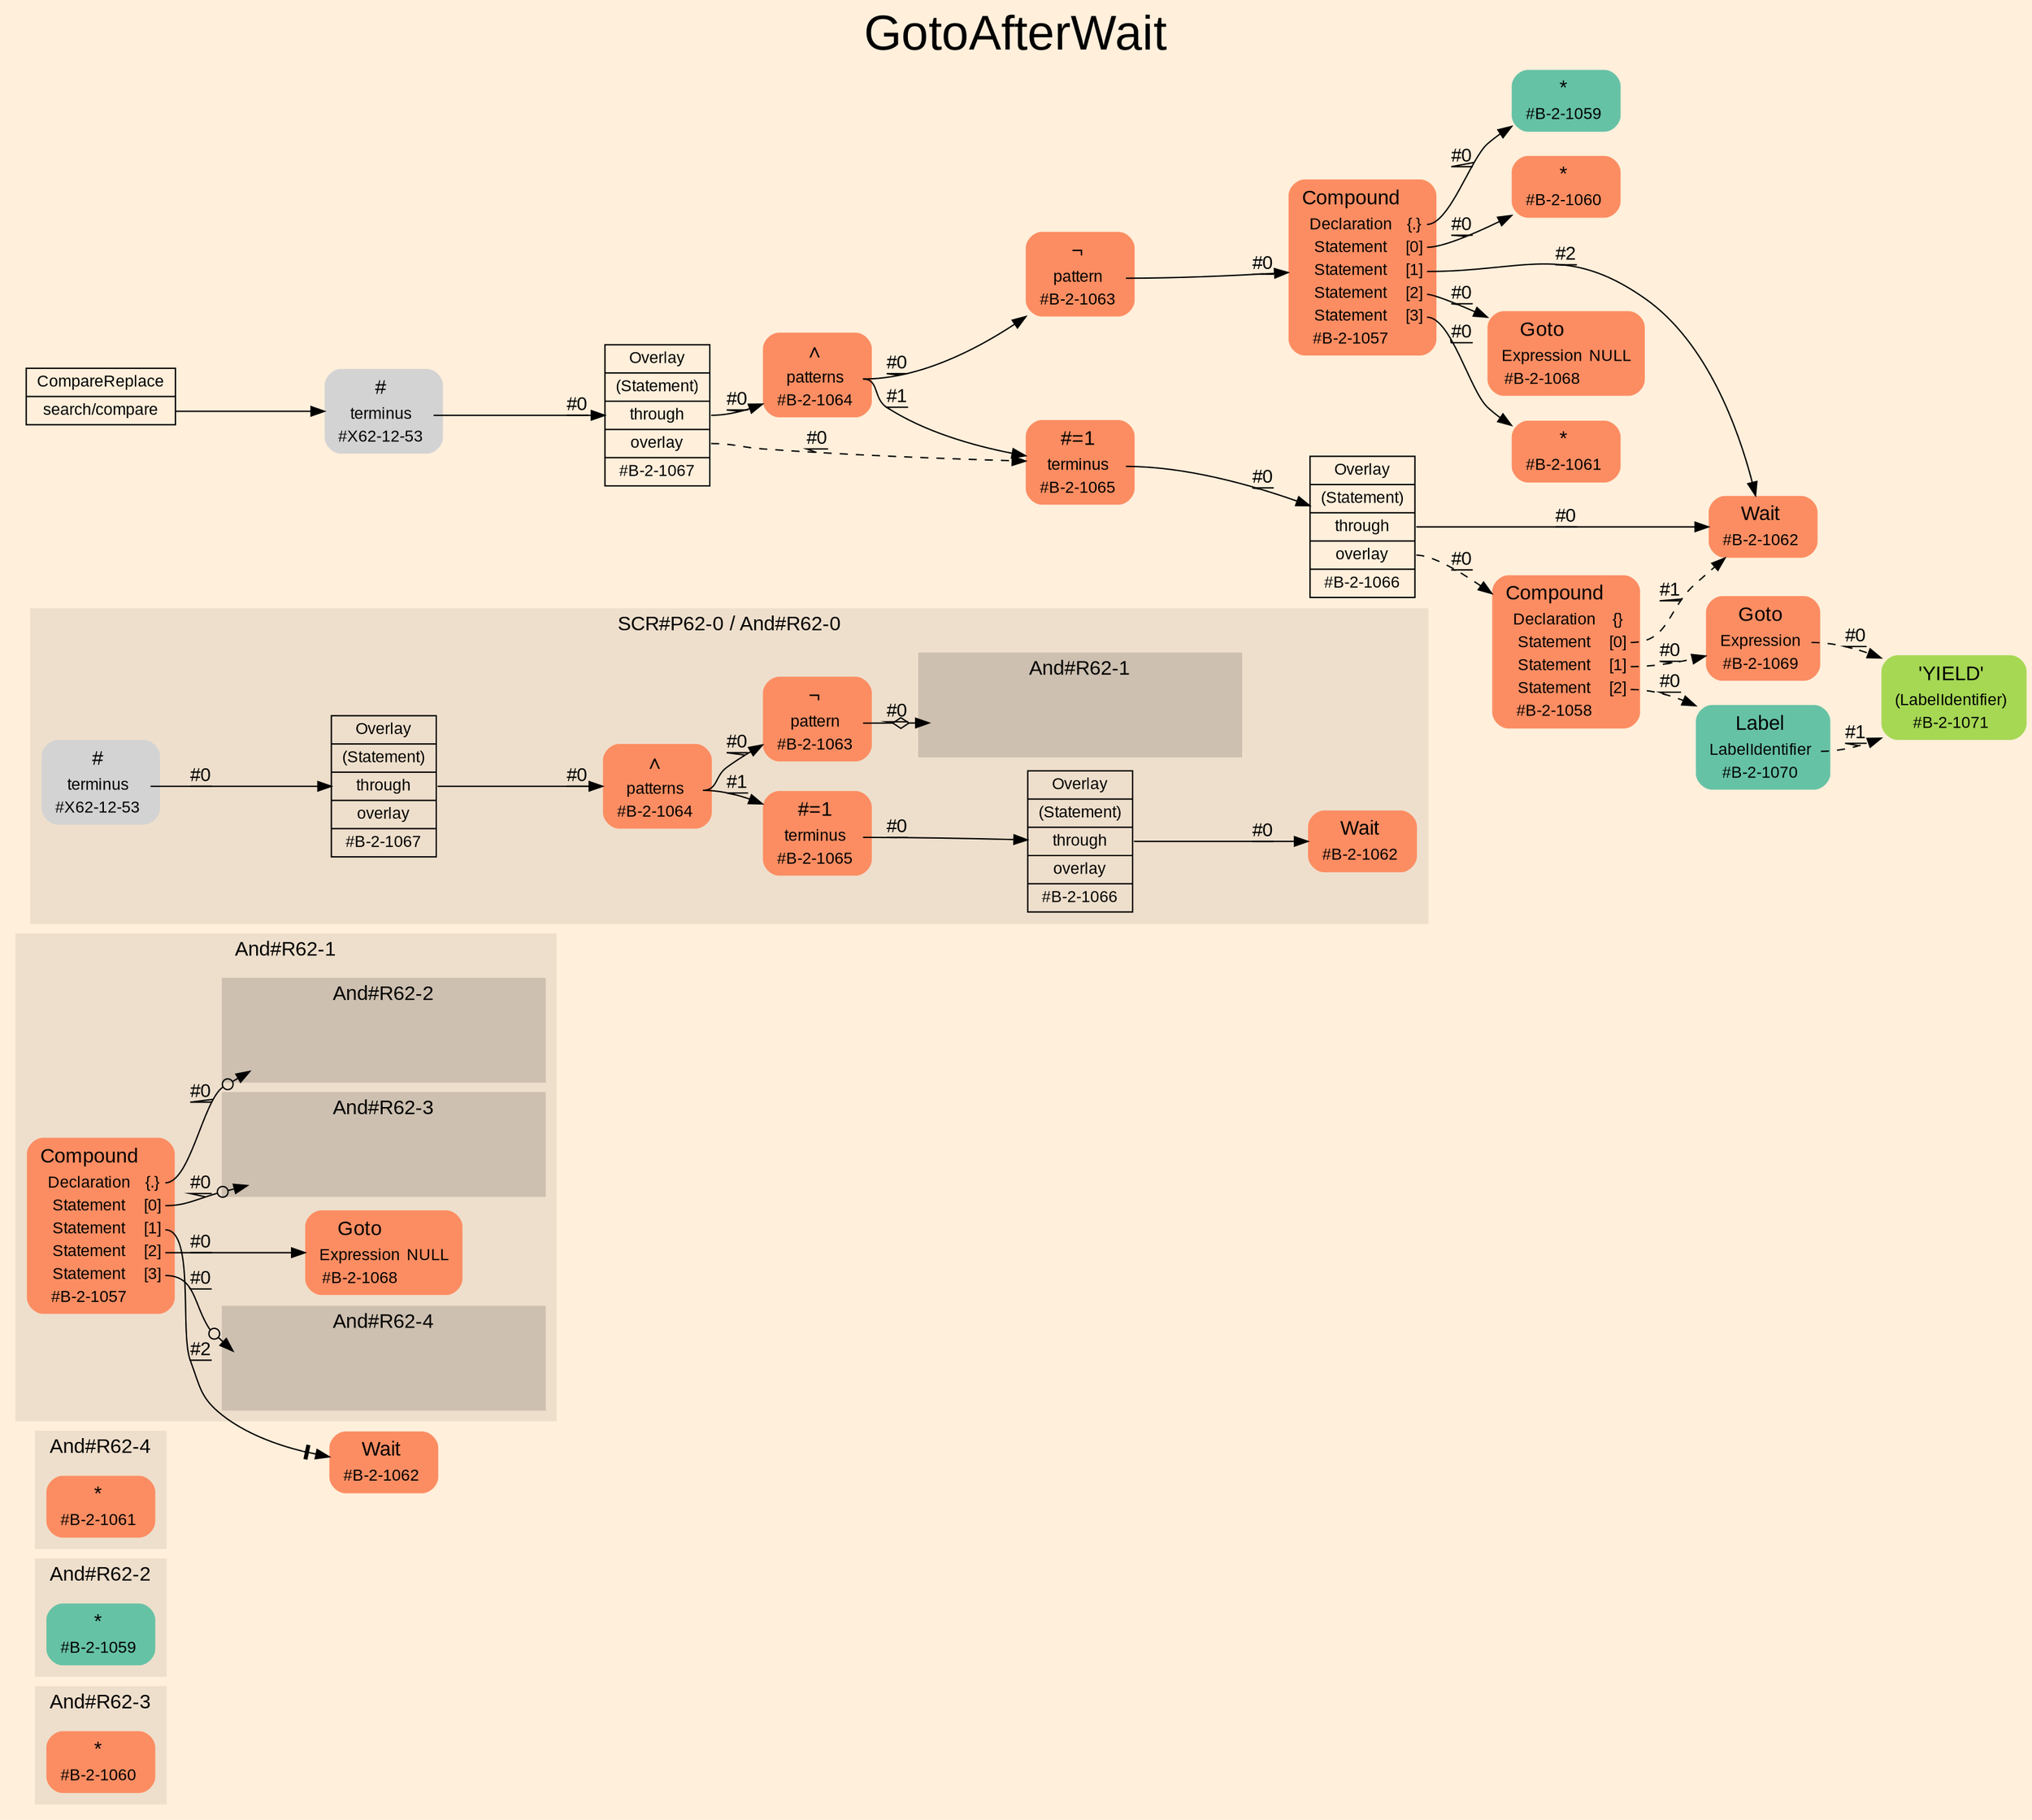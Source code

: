 digraph "GotoAfterWait" {
label = "GotoAfterWait"
labelloc = t
fontsize = "36"
graph [
    rankdir = "LR"
    ranksep = 0.3
    bgcolor = antiquewhite1
    color = black
    fontcolor = black
    fontname = "Arial"
];
node [
    fontname = "Arial"
];
edge [
    fontname = "Arial"
];

// -------------------- figure And#R62-3 --------------------
// -------- region And#R62-3 ----------
subgraph "clusterAnd#R62-3" {
    label = "And#R62-3"
    style = "filled"
    color = antiquewhite2
    fontsize = "15"
    "And#R62-3/#B-2-1060" [
        // -------- block And#R62-3/#B-2-1060 ----------
        shape = "plaintext"
        fillcolor = "/set28/2"
        label = <<TABLE BORDER="0" CELLBORDER="0" CELLSPACING="0">
         <TR><TD><FONT POINT-SIZE="15.0">*</FONT></TD><TD></TD></TR>
         <TR><TD>#B-2-1060</TD><TD PORT="port0"></TD></TR>
        </TABLE>>
        style = "rounded,filled"
        fontsize = "12"
    ];
    
}


// -------------------- figure And#R62-2 --------------------
// -------- region And#R62-2 ----------
subgraph "clusterAnd#R62-2" {
    label = "And#R62-2"
    style = "filled"
    color = antiquewhite2
    fontsize = "15"
    "And#R62-2/#B-2-1059" [
        // -------- block And#R62-2/#B-2-1059 ----------
        shape = "plaintext"
        fillcolor = "/set28/1"
        label = <<TABLE BORDER="0" CELLBORDER="0" CELLSPACING="0">
         <TR><TD><FONT POINT-SIZE="15.0">*</FONT></TD><TD></TD></TR>
         <TR><TD>#B-2-1059</TD><TD PORT="port0"></TD></TR>
        </TABLE>>
        style = "rounded,filled"
        fontsize = "12"
    ];
    
}


// -------------------- figure And#R62-4 --------------------
// -------- region And#R62-4 ----------
subgraph "clusterAnd#R62-4" {
    label = "And#R62-4"
    style = "filled"
    color = antiquewhite2
    fontsize = "15"
    "And#R62-4/#B-2-1061" [
        // -------- block And#R62-4/#B-2-1061 ----------
        shape = "plaintext"
        fillcolor = "/set28/2"
        label = <<TABLE BORDER="0" CELLBORDER="0" CELLSPACING="0">
         <TR><TD><FONT POINT-SIZE="15.0">*</FONT></TD><TD></TD></TR>
         <TR><TD>#B-2-1061</TD><TD PORT="port0"></TD></TR>
        </TABLE>>
        style = "rounded,filled"
        fontsize = "12"
    ];
    
}


// -------------------- figure And#R62-1 --------------------
// -------- region And#R62-1 ----------
subgraph "clusterAnd#R62-1" {
    label = "And#R62-1"
    style = "filled"
    color = antiquewhite2
    fontsize = "15"
    "And#R62-1/#B-2-1068" [
        // -------- block And#R62-1/#B-2-1068 ----------
        shape = "plaintext"
        fillcolor = "/set28/2"
        label = <<TABLE BORDER="0" CELLBORDER="0" CELLSPACING="0">
         <TR><TD><FONT POINT-SIZE="15.0">Goto</FONT></TD><TD></TD></TR>
         <TR><TD>Expression</TD><TD PORT="port0">NULL</TD></TR>
         <TR><TD>#B-2-1068</TD><TD PORT="port1"></TD></TR>
        </TABLE>>
        style = "rounded,filled"
        fontsize = "12"
    ];
    
    "And#R62-1/#B-2-1057" [
        // -------- block And#R62-1/#B-2-1057 ----------
        shape = "plaintext"
        fillcolor = "/set28/2"
        label = <<TABLE BORDER="0" CELLBORDER="0" CELLSPACING="0">
         <TR><TD><FONT POINT-SIZE="15.0">Compound</FONT></TD><TD></TD></TR>
         <TR><TD>Declaration</TD><TD PORT="port0">{.}</TD></TR>
         <TR><TD>Statement</TD><TD PORT="port1">[0]</TD></TR>
         <TR><TD>Statement</TD><TD PORT="port2">[1]</TD></TR>
         <TR><TD>Statement</TD><TD PORT="port3">[2]</TD></TR>
         <TR><TD>Statement</TD><TD PORT="port4">[3]</TD></TR>
         <TR><TD>#B-2-1057</TD><TD PORT="port5"></TD></TR>
        </TABLE>>
        style = "rounded,filled"
        fontsize = "12"
    ];
    
    // -------- region And#R62-1/And#R62-2 ----------
    subgraph "clusterAnd#R62-1/And#R62-2" {
        label = "And#R62-2"
        style = "filled"
        color = antiquewhite3
        fontsize = "15"
        "And#R62-1/And#R62-2/#B-2-1059" [
            // -------- block And#R62-1/And#R62-2/#B-2-1059 ----------
            shape = none
            fillcolor = "/set28/1"
            style = "invisible"
        ];
        
    }
    
    // -------- region And#R62-1/And#R62-3 ----------
    subgraph "clusterAnd#R62-1/And#R62-3" {
        label = "And#R62-3"
        style = "filled"
        color = antiquewhite3
        fontsize = "15"
        "And#R62-1/And#R62-3/#B-2-1060" [
            // -------- block And#R62-1/And#R62-3/#B-2-1060 ----------
            shape = none
            fillcolor = "/set28/2"
            style = "invisible"
        ];
        
    }
    
    // -------- region And#R62-1/And#R62-4 ----------
    subgraph "clusterAnd#R62-1/And#R62-4" {
        label = "And#R62-4"
        style = "filled"
        color = antiquewhite3
        fontsize = "15"
        "And#R62-1/And#R62-4/#B-2-1061" [
            // -------- block And#R62-1/And#R62-4/#B-2-1061 ----------
            shape = none
            fillcolor = "/set28/2"
            style = "invisible"
        ];
        
    }
    
}

"And#R62-1/#B-2-1062" [
    // -------- block And#R62-1/#B-2-1062 ----------
    shape = "plaintext"
    fillcolor = "/set28/2"
    label = <<TABLE BORDER="0" CELLBORDER="0" CELLSPACING="0">
     <TR><TD><FONT POINT-SIZE="15.0">Wait</FONT></TD><TD></TD></TR>
     <TR><TD>#B-2-1062</TD><TD PORT="port0"></TD></TR>
    </TABLE>>
    style = "rounded,filled"
    fontsize = "12"
];

"And#R62-1/#B-2-1057":port0 -> "And#R62-1/And#R62-2/#B-2-1059" [
    arrowhead="normalnoneodot"
    label = "#0"
    decorate = true
    color = black
    fontcolor = black
];

"And#R62-1/#B-2-1057":port1 -> "And#R62-1/And#R62-3/#B-2-1060" [
    arrowhead="normalnoneodot"
    label = "#0"
    decorate = true
    color = black
    fontcolor = black
];

"And#R62-1/#B-2-1057":port2 -> "And#R62-1/#B-2-1062" [
    arrowhead="normalnonetee"
    label = "#2"
    decorate = true
    color = black
    fontcolor = black
];

"And#R62-1/#B-2-1057":port3 -> "And#R62-1/#B-2-1068" [
    label = "#0"
    decorate = true
    color = black
    fontcolor = black
];

"And#R62-1/#B-2-1057":port4 -> "And#R62-1/And#R62-4/#B-2-1061" [
    arrowhead="normalnoneodot"
    label = "#0"
    decorate = true
    color = black
    fontcolor = black
];


// -------------------- figure And#R62-0 --------------------
// -------- region And#R62-0 ----------
subgraph "clusterAnd#R62-0" {
    label = "SCR#P62-0 / And#R62-0"
    style = "filled"
    color = antiquewhite2
    fontsize = "15"
    "And#R62-0/#B-2-1064" [
        // -------- block And#R62-0/#B-2-1064 ----------
        shape = "plaintext"
        fillcolor = "/set28/2"
        label = <<TABLE BORDER="0" CELLBORDER="0" CELLSPACING="0">
         <TR><TD><FONT POINT-SIZE="15.0">∧</FONT></TD><TD></TD></TR>
         <TR><TD>patterns</TD><TD PORT="port0"></TD></TR>
         <TR><TD>#B-2-1064</TD><TD PORT="port1"></TD></TR>
        </TABLE>>
        style = "rounded,filled"
        fontsize = "12"
    ];
    
    "And#R62-0/#B-2-1066" [
        // -------- block And#R62-0/#B-2-1066 ----------
        shape = "record"
        fillcolor = antiquewhite2
        label = "<fixed> Overlay | <port0> (Statement) | <port1> through | <port2> overlay | <port3> #B-2-1066"
        style = "filled"
        fontsize = "12"
        color = black
        fontcolor = black
    ];
    
    "And#R62-0/#X62-12-53" [
        // -------- block And#R62-0/#X62-12-53 ----------
        shape = "plaintext"
        label = <<TABLE BORDER="0" CELLBORDER="0" CELLSPACING="0">
         <TR><TD><FONT POINT-SIZE="15.0">#</FONT></TD><TD></TD></TR>
         <TR><TD>terminus</TD><TD PORT="port0"></TD></TR>
         <TR><TD>#X62-12-53</TD><TD PORT="port1"></TD></TR>
        </TABLE>>
        style = "rounded,filled"
        fontsize = "12"
    ];
    
    "And#R62-0/#B-2-1065" [
        // -------- block And#R62-0/#B-2-1065 ----------
        shape = "plaintext"
        fillcolor = "/set28/2"
        label = <<TABLE BORDER="0" CELLBORDER="0" CELLSPACING="0">
         <TR><TD><FONT POINT-SIZE="15.0">#=1</FONT></TD><TD></TD></TR>
         <TR><TD>terminus</TD><TD PORT="port0"></TD></TR>
         <TR><TD>#B-2-1065</TD><TD PORT="port1"></TD></TR>
        </TABLE>>
        style = "rounded,filled"
        fontsize = "12"
    ];
    
    "And#R62-0/#B-2-1062" [
        // -------- block And#R62-0/#B-2-1062 ----------
        shape = "plaintext"
        fillcolor = "/set28/2"
        label = <<TABLE BORDER="0" CELLBORDER="0" CELLSPACING="0">
         <TR><TD><FONT POINT-SIZE="15.0">Wait</FONT></TD><TD></TD></TR>
         <TR><TD>#B-2-1062</TD><TD PORT="port0"></TD></TR>
        </TABLE>>
        style = "rounded,filled"
        fontsize = "12"
    ];
    
    "And#R62-0/#B-2-1067" [
        // -------- block And#R62-0/#B-2-1067 ----------
        shape = "record"
        fillcolor = antiquewhite2
        label = "<fixed> Overlay | <port0> (Statement) | <port1> through | <port2> overlay | <port3> #B-2-1067"
        style = "filled"
        fontsize = "12"
        color = black
        fontcolor = black
    ];
    
    "And#R62-0/#B-2-1063" [
        // -------- block And#R62-0/#B-2-1063 ----------
        shape = "plaintext"
        fillcolor = "/set28/2"
        label = <<TABLE BORDER="0" CELLBORDER="0" CELLSPACING="0">
         <TR><TD><FONT POINT-SIZE="15.0">¬</FONT></TD><TD></TD></TR>
         <TR><TD>pattern</TD><TD PORT="port0"></TD></TR>
         <TR><TD>#B-2-1063</TD><TD PORT="port1"></TD></TR>
        </TABLE>>
        style = "rounded,filled"
        fontsize = "12"
    ];
    
    // -------- region And#R62-0/And#R62-1 ----------
    subgraph "clusterAnd#R62-0/And#R62-1" {
        label = "And#R62-1"
        style = "filled"
        color = antiquewhite3
        fontsize = "15"
        "And#R62-0/And#R62-1/#B-2-1057" [
            // -------- block And#R62-0/And#R62-1/#B-2-1057 ----------
            shape = none
            fillcolor = "/set28/2"
            style = "invisible"
        ];
        
    }
    
}

"And#R62-0/#B-2-1064":port0 -> "And#R62-0/#B-2-1065" [
    label = "#1"
    decorate = true
    color = black
    fontcolor = black
];

"And#R62-0/#B-2-1064":port0 -> "And#R62-0/#B-2-1063" [
    label = "#0"
    decorate = true
    color = black
    fontcolor = black
];

"And#R62-0/#B-2-1066":port1 -> "And#R62-0/#B-2-1062" [
    label = "#0"
    decorate = true
    color = black
    fontcolor = black
];

"And#R62-0/#X62-12-53":port0 -> "And#R62-0/#B-2-1067" [
    label = "#0"
    decorate = true
    color = black
    fontcolor = black
];

"And#R62-0/#B-2-1065":port0 -> "And#R62-0/#B-2-1066" [
    label = "#0"
    decorate = true
    color = black
    fontcolor = black
];

"And#R62-0/#B-2-1067":port1 -> "And#R62-0/#B-2-1064" [
    label = "#0"
    decorate = true
    color = black
    fontcolor = black
];

"And#R62-0/#B-2-1063":port0 -> "And#R62-0/And#R62-1/#B-2-1057" [
    arrowhead="normalnoneodiamond"
    label = "#0"
    decorate = true
    color = black
    fontcolor = black
];


// -------------------- transformation figure --------------------
"CR#X62-10-62" [
    // -------- block CR#X62-10-62 ----------
    shape = "record"
    fillcolor = antiquewhite1
    label = "<fixed> CompareReplace | <port0> search/compare"
    style = "filled"
    fontsize = "12"
    color = black
    fontcolor = black
];

"#X62-12-53" [
    // -------- block #X62-12-53 ----------
    shape = "plaintext"
    label = <<TABLE BORDER="0" CELLBORDER="0" CELLSPACING="0">
     <TR><TD><FONT POINT-SIZE="15.0">#</FONT></TD><TD></TD></TR>
     <TR><TD>terminus</TD><TD PORT="port0"></TD></TR>
     <TR><TD>#X62-12-53</TD><TD PORT="port1"></TD></TR>
    </TABLE>>
    style = "rounded,filled"
    fontsize = "12"
];

"#B-2-1067" [
    // -------- block #B-2-1067 ----------
    shape = "record"
    fillcolor = antiquewhite1
    label = "<fixed> Overlay | <port0> (Statement) | <port1> through | <port2> overlay | <port3> #B-2-1067"
    style = "filled"
    fontsize = "12"
    color = black
    fontcolor = black
];

"#B-2-1064" [
    // -------- block #B-2-1064 ----------
    shape = "plaintext"
    fillcolor = "/set28/2"
    label = <<TABLE BORDER="0" CELLBORDER="0" CELLSPACING="0">
     <TR><TD><FONT POINT-SIZE="15.0">∧</FONT></TD><TD></TD></TR>
     <TR><TD>patterns</TD><TD PORT="port0"></TD></TR>
     <TR><TD>#B-2-1064</TD><TD PORT="port1"></TD></TR>
    </TABLE>>
    style = "rounded,filled"
    fontsize = "12"
];

"#B-2-1065" [
    // -------- block #B-2-1065 ----------
    shape = "plaintext"
    fillcolor = "/set28/2"
    label = <<TABLE BORDER="0" CELLBORDER="0" CELLSPACING="0">
     <TR><TD><FONT POINT-SIZE="15.0">#=1</FONT></TD><TD></TD></TR>
     <TR><TD>terminus</TD><TD PORT="port0"></TD></TR>
     <TR><TD>#B-2-1065</TD><TD PORT="port1"></TD></TR>
    </TABLE>>
    style = "rounded,filled"
    fontsize = "12"
];

"#B-2-1066" [
    // -------- block #B-2-1066 ----------
    shape = "record"
    fillcolor = antiquewhite1
    label = "<fixed> Overlay | <port0> (Statement) | <port1> through | <port2> overlay | <port3> #B-2-1066"
    style = "filled"
    fontsize = "12"
    color = black
    fontcolor = black
];

"#B-2-1062" [
    // -------- block #B-2-1062 ----------
    shape = "plaintext"
    fillcolor = "/set28/2"
    label = <<TABLE BORDER="0" CELLBORDER="0" CELLSPACING="0">
     <TR><TD><FONT POINT-SIZE="15.0">Wait</FONT></TD><TD></TD></TR>
     <TR><TD>#B-2-1062</TD><TD PORT="port0"></TD></TR>
    </TABLE>>
    style = "rounded,filled"
    fontsize = "12"
];

"#B-2-1058" [
    // -------- block #B-2-1058 ----------
    shape = "plaintext"
    fillcolor = "/set28/2"
    label = <<TABLE BORDER="0" CELLBORDER="0" CELLSPACING="0">
     <TR><TD><FONT POINT-SIZE="15.0">Compound</FONT></TD><TD></TD></TR>
     <TR><TD>Declaration</TD><TD PORT="port0">{}</TD></TR>
     <TR><TD>Statement</TD><TD PORT="port1">[0]</TD></TR>
     <TR><TD>Statement</TD><TD PORT="port2">[1]</TD></TR>
     <TR><TD>Statement</TD><TD PORT="port3">[2]</TD></TR>
     <TR><TD>#B-2-1058</TD><TD PORT="port4"></TD></TR>
    </TABLE>>
    style = "rounded,filled"
    fontsize = "12"
];

"#B-2-1069" [
    // -------- block #B-2-1069 ----------
    shape = "plaintext"
    fillcolor = "/set28/2"
    label = <<TABLE BORDER="0" CELLBORDER="0" CELLSPACING="0">
     <TR><TD><FONT POINT-SIZE="15.0">Goto</FONT></TD><TD></TD></TR>
     <TR><TD>Expression</TD><TD PORT="port0"></TD></TR>
     <TR><TD>#B-2-1069</TD><TD PORT="port1"></TD></TR>
    </TABLE>>
    style = "rounded,filled"
    fontsize = "12"
];

"#B-2-1071" [
    // -------- block #B-2-1071 ----------
    shape = "plaintext"
    fillcolor = "/set28/5"
    label = <<TABLE BORDER="0" CELLBORDER="0" CELLSPACING="0">
     <TR><TD><FONT POINT-SIZE="15.0">'YIELD'</FONT></TD><TD></TD></TR>
     <TR><TD>(LabelIdentifier)</TD><TD PORT="port0"></TD></TR>
     <TR><TD>#B-2-1071</TD><TD PORT="port1"></TD></TR>
    </TABLE>>
    style = "rounded,filled"
    fontsize = "12"
];

"#B-2-1070" [
    // -------- block #B-2-1070 ----------
    shape = "plaintext"
    fillcolor = "/set28/1"
    label = <<TABLE BORDER="0" CELLBORDER="0" CELLSPACING="0">
     <TR><TD><FONT POINT-SIZE="15.0">Label</FONT></TD><TD></TD></TR>
     <TR><TD>LabelIdentifier</TD><TD PORT="port0"></TD></TR>
     <TR><TD>#B-2-1070</TD><TD PORT="port1"></TD></TR>
    </TABLE>>
    style = "rounded,filled"
    fontsize = "12"
];

"#B-2-1063" [
    // -------- block #B-2-1063 ----------
    shape = "plaintext"
    fillcolor = "/set28/2"
    label = <<TABLE BORDER="0" CELLBORDER="0" CELLSPACING="0">
     <TR><TD><FONT POINT-SIZE="15.0">¬</FONT></TD><TD></TD></TR>
     <TR><TD>pattern</TD><TD PORT="port0"></TD></TR>
     <TR><TD>#B-2-1063</TD><TD PORT="port1"></TD></TR>
    </TABLE>>
    style = "rounded,filled"
    fontsize = "12"
];

"#B-2-1057" [
    // -------- block #B-2-1057 ----------
    shape = "plaintext"
    fillcolor = "/set28/2"
    label = <<TABLE BORDER="0" CELLBORDER="0" CELLSPACING="0">
     <TR><TD><FONT POINT-SIZE="15.0">Compound</FONT></TD><TD></TD></TR>
     <TR><TD>Declaration</TD><TD PORT="port0">{.}</TD></TR>
     <TR><TD>Statement</TD><TD PORT="port1">[0]</TD></TR>
     <TR><TD>Statement</TD><TD PORT="port2">[1]</TD></TR>
     <TR><TD>Statement</TD><TD PORT="port3">[2]</TD></TR>
     <TR><TD>Statement</TD><TD PORT="port4">[3]</TD></TR>
     <TR><TD>#B-2-1057</TD><TD PORT="port5"></TD></TR>
    </TABLE>>
    style = "rounded,filled"
    fontsize = "12"
];

"#B-2-1059" [
    // -------- block #B-2-1059 ----------
    shape = "plaintext"
    fillcolor = "/set28/1"
    label = <<TABLE BORDER="0" CELLBORDER="0" CELLSPACING="0">
     <TR><TD><FONT POINT-SIZE="15.0">*</FONT></TD><TD></TD></TR>
     <TR><TD>#B-2-1059</TD><TD PORT="port0"></TD></TR>
    </TABLE>>
    style = "rounded,filled"
    fontsize = "12"
];

"#B-2-1060" [
    // -------- block #B-2-1060 ----------
    shape = "plaintext"
    fillcolor = "/set28/2"
    label = <<TABLE BORDER="0" CELLBORDER="0" CELLSPACING="0">
     <TR><TD><FONT POINT-SIZE="15.0">*</FONT></TD><TD></TD></TR>
     <TR><TD>#B-2-1060</TD><TD PORT="port0"></TD></TR>
    </TABLE>>
    style = "rounded,filled"
    fontsize = "12"
];

"#B-2-1068" [
    // -------- block #B-2-1068 ----------
    shape = "plaintext"
    fillcolor = "/set28/2"
    label = <<TABLE BORDER="0" CELLBORDER="0" CELLSPACING="0">
     <TR><TD><FONT POINT-SIZE="15.0">Goto</FONT></TD><TD></TD></TR>
     <TR><TD>Expression</TD><TD PORT="port0">NULL</TD></TR>
     <TR><TD>#B-2-1068</TD><TD PORT="port1"></TD></TR>
    </TABLE>>
    style = "rounded,filled"
    fontsize = "12"
];

"#B-2-1061" [
    // -------- block #B-2-1061 ----------
    shape = "plaintext"
    fillcolor = "/set28/2"
    label = <<TABLE BORDER="0" CELLBORDER="0" CELLSPACING="0">
     <TR><TD><FONT POINT-SIZE="15.0">*</FONT></TD><TD></TD></TR>
     <TR><TD>#B-2-1061</TD><TD PORT="port0"></TD></TR>
    </TABLE>>
    style = "rounded,filled"
    fontsize = "12"
];

"CR#X62-10-62":port0 -> "#X62-12-53" [
    label = ""
    decorate = true
    color = black
    fontcolor = black
];

"#X62-12-53":port0 -> "#B-2-1067" [
    label = "#0"
    decorate = true
    color = black
    fontcolor = black
];

"#B-2-1067":port1 -> "#B-2-1064" [
    label = "#0"
    decorate = true
    color = black
    fontcolor = black
];

"#B-2-1067":port2 -> "#B-2-1065" [
    style="dashed"
    label = "#0"
    decorate = true
    color = black
    fontcolor = black
];

"#B-2-1064":port0 -> "#B-2-1065" [
    label = "#1"
    decorate = true
    color = black
    fontcolor = black
];

"#B-2-1064":port0 -> "#B-2-1063" [
    label = "#0"
    decorate = true
    color = black
    fontcolor = black
];

"#B-2-1065":port0 -> "#B-2-1066" [
    label = "#0"
    decorate = true
    color = black
    fontcolor = black
];

"#B-2-1066":port1 -> "#B-2-1062" [
    label = "#0"
    decorate = true
    color = black
    fontcolor = black
];

"#B-2-1066":port2 -> "#B-2-1058" [
    style="dashed"
    label = "#0"
    decorate = true
    color = black
    fontcolor = black
];

"#B-2-1058":port1 -> "#B-2-1062" [
    style="dashed"
    label = "#1"
    decorate = true
    color = black
    fontcolor = black
];

"#B-2-1058":port2 -> "#B-2-1069" [
    style="dashed"
    label = "#0"
    decorate = true
    color = black
    fontcolor = black
];

"#B-2-1058":port3 -> "#B-2-1070" [
    style="dashed"
    label = "#0"
    decorate = true
    color = black
    fontcolor = black
];

"#B-2-1069":port0 -> "#B-2-1071" [
    style="dashed"
    label = "#0"
    decorate = true
    color = black
    fontcolor = black
];

"#B-2-1070":port0 -> "#B-2-1071" [
    style="dashed"
    label = "#1"
    decorate = true
    color = black
    fontcolor = black
];

"#B-2-1063":port0 -> "#B-2-1057" [
    label = "#0"
    decorate = true
    color = black
    fontcolor = black
];

"#B-2-1057":port0 -> "#B-2-1059" [
    label = "#0"
    decorate = true
    color = black
    fontcolor = black
];

"#B-2-1057":port1 -> "#B-2-1060" [
    label = "#0"
    decorate = true
    color = black
    fontcolor = black
];

"#B-2-1057":port2 -> "#B-2-1062" [
    label = "#2"
    decorate = true
    color = black
    fontcolor = black
];

"#B-2-1057":port3 -> "#B-2-1068" [
    label = "#0"
    decorate = true
    color = black
    fontcolor = black
];

"#B-2-1057":port4 -> "#B-2-1061" [
    label = "#0"
    decorate = true
    color = black
    fontcolor = black
];


}
